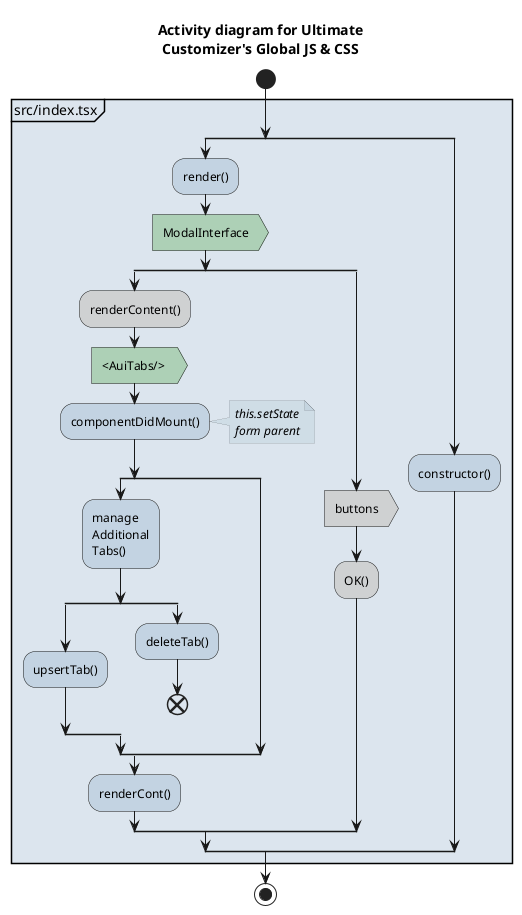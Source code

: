 @startuml architecture-src-index
skinparam BackgroundColor #FFFFFF33
skinparam activity {
  BackgroundColor #81A2BE44
  BackgroundColor<<h>>  #00000000
  BackgroundColor<<gr>> #CCCCCCCC
  BackgroundColor<<r>>  #DE935F44
  BackgroundColor<<g>>  #8EC29199
  BorderColor<<h>> #00000000
  'Styling for Conditionals:
  DiamondBackgroundColor #81A2BE44
}
skinparam note {
  BackgroundColor #81A2BE22
  BorderThickness 0
  FontSize 12
  FontStyle italic
}
skinparam partition {
  BackgroundColor #81A2BE44
  BackgroundColor<<r>> #DE935F44
}

title Activity diagram for Ultimate\n\
Customizer's Global JS & CSS
start
partition "src/index.tsx" {
  split
    :render();
    <<g>>:ModalInterface>
    split
      <<gr>>:renderContent();
      <<g>>:<AuiTabs/> >
      :componentDidMount();
      note right
        this.setState
        form parent
      end note
      split
        :manage
        Additional
        Tabs();
        split
          :upsertTab();
        split again
          :deleteTab();
          end
        end split
      split again
      end split
      :renderCont();
    split again
      <<gr>>:buttons>
      <<gr>>:OK();
    end split
  split again
    :constructor();
  end split
}
stop
@enduml